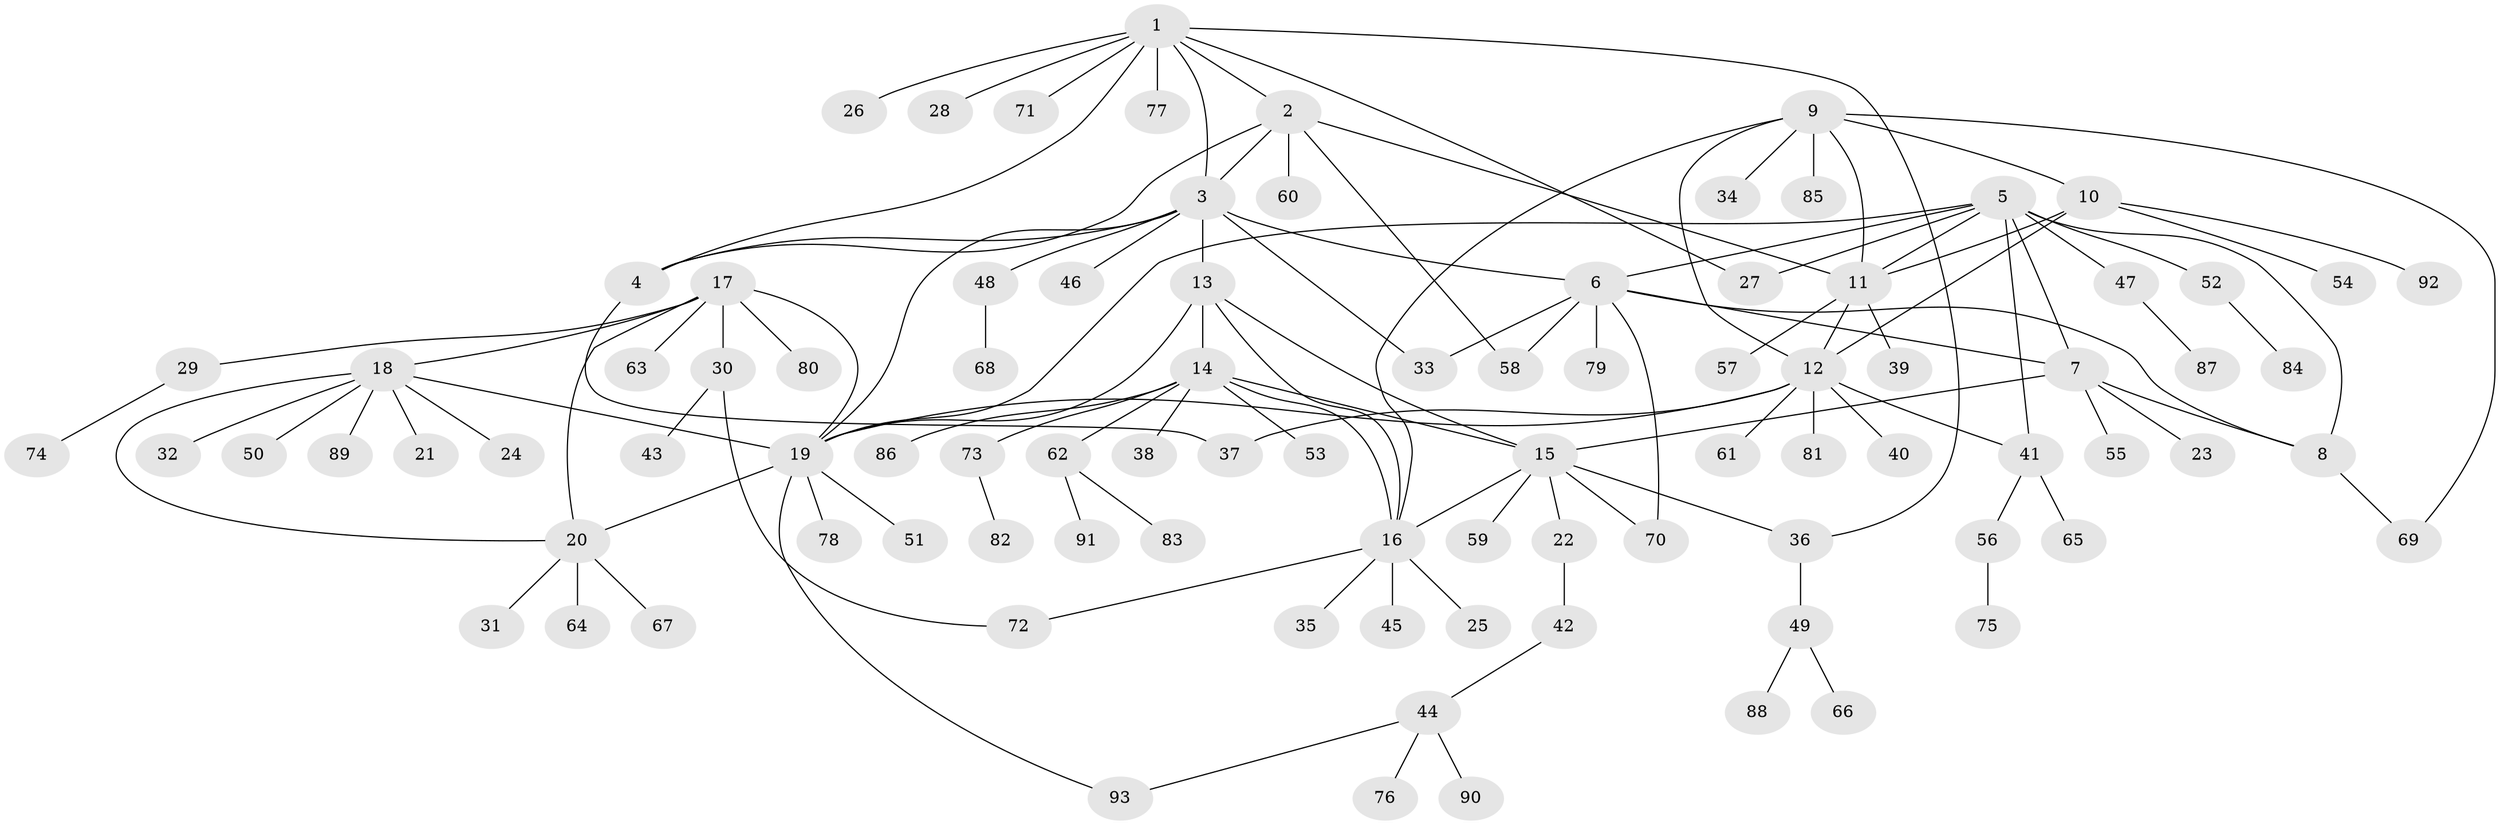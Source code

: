 // Generated by graph-tools (version 1.1) at 2025/02/03/09/25 03:02:49]
// undirected, 93 vertices, 123 edges
graph export_dot {
graph [start="1"]
  node [color=gray90,style=filled];
  1;
  2;
  3;
  4;
  5;
  6;
  7;
  8;
  9;
  10;
  11;
  12;
  13;
  14;
  15;
  16;
  17;
  18;
  19;
  20;
  21;
  22;
  23;
  24;
  25;
  26;
  27;
  28;
  29;
  30;
  31;
  32;
  33;
  34;
  35;
  36;
  37;
  38;
  39;
  40;
  41;
  42;
  43;
  44;
  45;
  46;
  47;
  48;
  49;
  50;
  51;
  52;
  53;
  54;
  55;
  56;
  57;
  58;
  59;
  60;
  61;
  62;
  63;
  64;
  65;
  66;
  67;
  68;
  69;
  70;
  71;
  72;
  73;
  74;
  75;
  76;
  77;
  78;
  79;
  80;
  81;
  82;
  83;
  84;
  85;
  86;
  87;
  88;
  89;
  90;
  91;
  92;
  93;
  1 -- 2;
  1 -- 3;
  1 -- 4;
  1 -- 26;
  1 -- 27;
  1 -- 28;
  1 -- 36;
  1 -- 71;
  1 -- 77;
  2 -- 3;
  2 -- 4;
  2 -- 11;
  2 -- 58;
  2 -- 60;
  3 -- 4;
  3 -- 6;
  3 -- 13;
  3 -- 19;
  3 -- 33;
  3 -- 46;
  3 -- 48;
  4 -- 37;
  5 -- 6;
  5 -- 7;
  5 -- 8;
  5 -- 11;
  5 -- 19;
  5 -- 27;
  5 -- 41;
  5 -- 47;
  5 -- 52;
  6 -- 7;
  6 -- 8;
  6 -- 33;
  6 -- 58;
  6 -- 70;
  6 -- 79;
  7 -- 8;
  7 -- 15;
  7 -- 23;
  7 -- 55;
  8 -- 69;
  9 -- 10;
  9 -- 11;
  9 -- 12;
  9 -- 16;
  9 -- 34;
  9 -- 69;
  9 -- 85;
  10 -- 11;
  10 -- 12;
  10 -- 54;
  10 -- 92;
  11 -- 12;
  11 -- 39;
  11 -- 57;
  12 -- 19;
  12 -- 37;
  12 -- 40;
  12 -- 41;
  12 -- 61;
  12 -- 81;
  13 -- 14;
  13 -- 15;
  13 -- 16;
  13 -- 19;
  14 -- 15;
  14 -- 16;
  14 -- 38;
  14 -- 53;
  14 -- 62;
  14 -- 73;
  14 -- 86;
  15 -- 16;
  15 -- 22;
  15 -- 36;
  15 -- 59;
  15 -- 70;
  16 -- 25;
  16 -- 35;
  16 -- 45;
  16 -- 72;
  17 -- 18;
  17 -- 19;
  17 -- 20;
  17 -- 29;
  17 -- 30;
  17 -- 63;
  17 -- 80;
  18 -- 19;
  18 -- 20;
  18 -- 21;
  18 -- 24;
  18 -- 32;
  18 -- 50;
  18 -- 89;
  19 -- 20;
  19 -- 51;
  19 -- 78;
  19 -- 93;
  20 -- 31;
  20 -- 64;
  20 -- 67;
  22 -- 42;
  29 -- 74;
  30 -- 43;
  30 -- 72;
  36 -- 49;
  41 -- 56;
  41 -- 65;
  42 -- 44;
  44 -- 76;
  44 -- 90;
  44 -- 93;
  47 -- 87;
  48 -- 68;
  49 -- 66;
  49 -- 88;
  52 -- 84;
  56 -- 75;
  62 -- 83;
  62 -- 91;
  73 -- 82;
}

